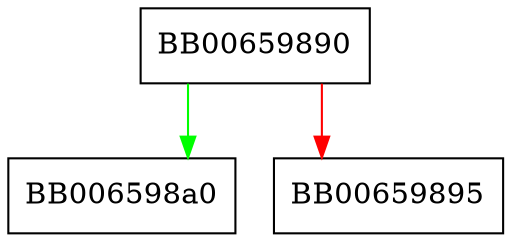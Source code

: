digraph X509_policy_tree_get0_policies {
  node [shape="box"];
  graph [splines=ortho];
  BB00659890 -> BB006598a0 [color="green"];
  BB00659890 -> BB00659895 [color="red"];
}